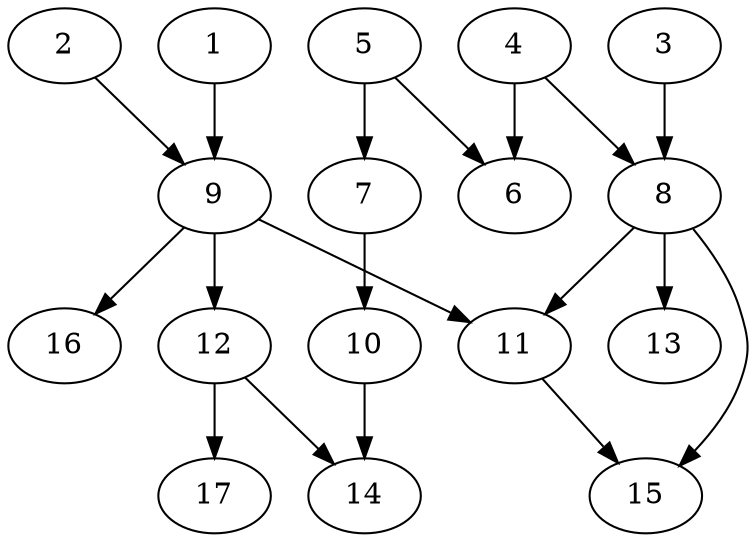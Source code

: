 // DAG automatically generated by daggen at Fri May 24 12:58:29 2024
// daggen-master/daggen -n 17 --fat 0.5 --density 0.5 --regular 0.5 --jump 2 --minalpha 20 --maxalpha 50 --dot -o dags_dot_17/sim_8.dot 
digraph G {
  1 [size="1073741824000", alpha="26.75"]
  1 -> 9 [size ="838860800"]
  2 [size="549755813888", alpha="29.56"]
  2 -> 9 [size ="536870912"]
  3 [size="263059437735", alpha="46.39"]
  3 -> 8 [size ="301989888"]
  4 [size="23057159402", alpha="35.30"]
  4 -> 6 [size ="411041792"]
  4 -> 8 [size ="411041792"]
  5 [size="231928233984", alpha="22.41"]
  5 -> 6 [size ="301989888"]
  5 -> 7 [size ="301989888"]
  6 [size="28991029248", alpha="38.12"]
  7 [size="222787223778", alpha="26.23"]
  7 -> 10 [size ="301989888"]
  8 [size="549755813888", alpha="40.92"]
  8 -> 11 [size ="536870912"]
  8 -> 13 [size ="536870912"]
  8 -> 15 [size ="536870912"]
  9 [size="231928233984", alpha="26.61"]
  9 -> 11 [size ="301989888"]
  9 -> 12 [size ="301989888"]
  9 -> 16 [size ="301989888"]
  10 [size="3725455209", alpha="38.87"]
  10 -> 14 [size ="75497472"]
  11 [size="2196724726", alpha="43.53"]
  11 -> 15 [size ="75497472"]
  12 [size="184480807752", alpha="41.00"]
  12 -> 14 [size ="134217728"]
  12 -> 17 [size ="134217728"]
  13 [size="8589934592", alpha="25.83"]
  14 [size="181230766548", alpha="25.93"]
  15 [size="231928233984", alpha="26.84"]
  16 [size="97774799104", alpha="40.91"]
  17 [size="286574262108", alpha="36.96"]
}
